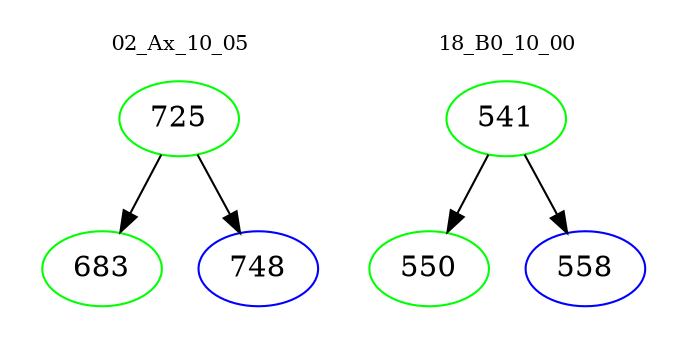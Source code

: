 digraph{
subgraph cluster_0 {
color = white
label = "02_Ax_10_05";
fontsize=10;
T0_725 [label="725", color="green"]
T0_725 -> T0_683 [color="black"]
T0_683 [label="683", color="green"]
T0_725 -> T0_748 [color="black"]
T0_748 [label="748", color="blue"]
}
subgraph cluster_1 {
color = white
label = "18_B0_10_00";
fontsize=10;
T1_541 [label="541", color="green"]
T1_541 -> T1_550 [color="black"]
T1_550 [label="550", color="green"]
T1_541 -> T1_558 [color="black"]
T1_558 [label="558", color="blue"]
}
}
